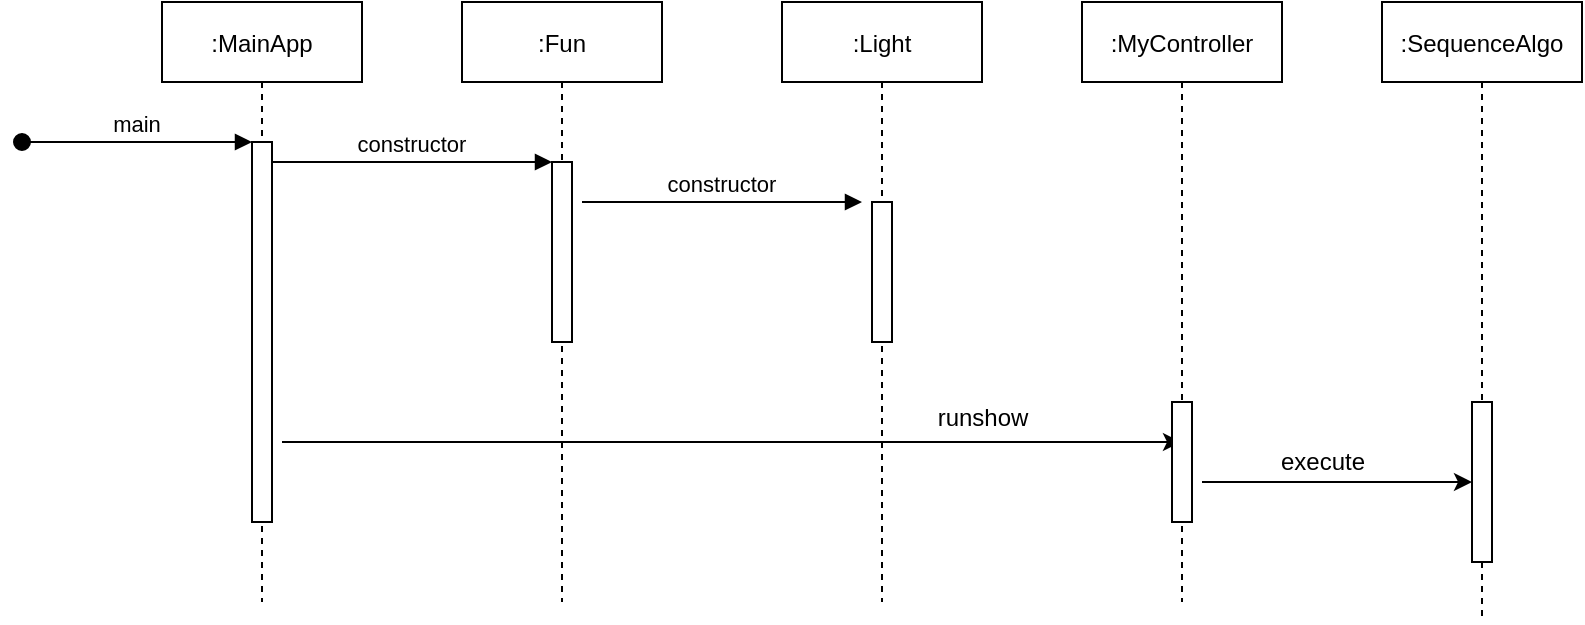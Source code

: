 <mxfile version="13.7.9" type="github">
  <diagram id="kgpKYQtTHZ0yAKxKKP6v" name="Page-1">
    <mxGraphModel dx="1038" dy="532" grid="1" gridSize="10" guides="1" tooltips="1" connect="1" arrows="1" fold="1" page="1" pageScale="1" pageWidth="850" pageHeight="1100" math="0" shadow="0">
      <root>
        <mxCell id="0" />
        <mxCell id="1" parent="0" />
        <mxCell id="3nuBFxr9cyL0pnOWT2aG-1" value=":MainApp" style="shape=umlLifeline;perimeter=lifelinePerimeter;container=1;collapsible=0;recursiveResize=0;rounded=0;shadow=0;strokeWidth=1;" parent="1" vertex="1">
          <mxGeometry x="90" y="80" width="100" height="300" as="geometry" />
        </mxCell>
        <mxCell id="3nuBFxr9cyL0pnOWT2aG-2" value="" style="points=[];perimeter=orthogonalPerimeter;rounded=0;shadow=0;strokeWidth=1;" parent="3nuBFxr9cyL0pnOWT2aG-1" vertex="1">
          <mxGeometry x="45" y="70" width="10" height="190" as="geometry" />
        </mxCell>
        <mxCell id="3nuBFxr9cyL0pnOWT2aG-3" value="main" style="verticalAlign=bottom;startArrow=oval;endArrow=block;startSize=8;shadow=0;strokeWidth=1;" parent="3nuBFxr9cyL0pnOWT2aG-1" target="3nuBFxr9cyL0pnOWT2aG-2" edge="1">
          <mxGeometry relative="1" as="geometry">
            <mxPoint x="-70" y="70" as="sourcePoint" />
          </mxGeometry>
        </mxCell>
        <mxCell id="8yVSdp4w6egpDkW_2Bqp-11" value="" style="endArrow=classic;html=1;" edge="1" parent="3nuBFxr9cyL0pnOWT2aG-1" target="8yVSdp4w6egpDkW_2Bqp-7">
          <mxGeometry width="50" height="50" relative="1" as="geometry">
            <mxPoint x="60" y="220" as="sourcePoint" />
            <mxPoint x="100" y="170" as="targetPoint" />
          </mxGeometry>
        </mxCell>
        <mxCell id="3nuBFxr9cyL0pnOWT2aG-5" value=":Fun" style="shape=umlLifeline;perimeter=lifelinePerimeter;container=1;collapsible=0;recursiveResize=0;rounded=0;shadow=0;strokeWidth=1;" parent="1" vertex="1">
          <mxGeometry x="240" y="80" width="100" height="300" as="geometry" />
        </mxCell>
        <mxCell id="3nuBFxr9cyL0pnOWT2aG-6" value="" style="points=[];perimeter=orthogonalPerimeter;rounded=0;shadow=0;strokeWidth=1;" parent="3nuBFxr9cyL0pnOWT2aG-5" vertex="1">
          <mxGeometry x="45" y="80" width="10" height="90" as="geometry" />
        </mxCell>
        <mxCell id="3nuBFxr9cyL0pnOWT2aG-8" value="constructor" style="verticalAlign=bottom;endArrow=block;entryX=0;entryY=0;shadow=0;strokeWidth=1;" parent="1" source="3nuBFxr9cyL0pnOWT2aG-2" target="3nuBFxr9cyL0pnOWT2aG-6" edge="1">
          <mxGeometry relative="1" as="geometry">
            <mxPoint x="275" y="160" as="sourcePoint" />
          </mxGeometry>
        </mxCell>
        <mxCell id="8yVSdp4w6egpDkW_2Bqp-2" value=":Light" style="shape=umlLifeline;perimeter=lifelinePerimeter;container=1;collapsible=0;recursiveResize=0;rounded=0;shadow=0;strokeWidth=1;" vertex="1" parent="1">
          <mxGeometry x="400" y="80" width="100" height="300" as="geometry" />
        </mxCell>
        <mxCell id="8yVSdp4w6egpDkW_2Bqp-3" value="" style="points=[];perimeter=orthogonalPerimeter;rounded=0;shadow=0;strokeWidth=1;" vertex="1" parent="8yVSdp4w6egpDkW_2Bqp-2">
          <mxGeometry x="45" y="100" width="10" height="70" as="geometry" />
        </mxCell>
        <mxCell id="8yVSdp4w6egpDkW_2Bqp-6" value="constructor" style="verticalAlign=bottom;endArrow=block;shadow=0;strokeWidth=1;" edge="1" parent="1">
          <mxGeometry relative="1" as="geometry">
            <mxPoint x="300" y="180.0" as="sourcePoint" />
            <mxPoint x="440" y="180" as="targetPoint" />
          </mxGeometry>
        </mxCell>
        <mxCell id="8yVSdp4w6egpDkW_2Bqp-7" value=":MyController" style="shape=umlLifeline;perimeter=lifelinePerimeter;container=1;collapsible=0;recursiveResize=0;rounded=0;shadow=0;strokeWidth=1;" vertex="1" parent="1">
          <mxGeometry x="550" y="80" width="100" height="300" as="geometry" />
        </mxCell>
        <mxCell id="8yVSdp4w6egpDkW_2Bqp-8" value="" style="points=[];perimeter=orthogonalPerimeter;rounded=0;shadow=0;strokeWidth=1;" vertex="1" parent="8yVSdp4w6egpDkW_2Bqp-7">
          <mxGeometry x="45" y="200" width="10" height="60" as="geometry" />
        </mxCell>
        <mxCell id="8yVSdp4w6egpDkW_2Bqp-18" value="" style="endArrow=classic;html=1;" edge="1" parent="8yVSdp4w6egpDkW_2Bqp-7">
          <mxGeometry width="50" height="50" relative="1" as="geometry">
            <mxPoint x="60" y="240" as="sourcePoint" />
            <mxPoint x="195" y="240" as="targetPoint" />
          </mxGeometry>
        </mxCell>
        <mxCell id="8yVSdp4w6egpDkW_2Bqp-12" value="runshow" style="text;html=1;align=center;verticalAlign=middle;resizable=0;points=[];autosize=1;" vertex="1" parent="1">
          <mxGeometry x="470" y="278" width="60" height="20" as="geometry" />
        </mxCell>
        <mxCell id="8yVSdp4w6egpDkW_2Bqp-14" value=":SequenceAlgo" style="shape=umlLifeline;perimeter=lifelinePerimeter;container=1;collapsible=0;recursiveResize=0;rounded=0;shadow=0;strokeWidth=1;" vertex="1" parent="1">
          <mxGeometry x="700" y="80" width="100" height="310" as="geometry" />
        </mxCell>
        <mxCell id="8yVSdp4w6egpDkW_2Bqp-15" value="" style="points=[];perimeter=orthogonalPerimeter;rounded=0;shadow=0;strokeWidth=1;" vertex="1" parent="8yVSdp4w6egpDkW_2Bqp-14">
          <mxGeometry x="45" y="200" width="10" height="80" as="geometry" />
        </mxCell>
        <mxCell id="8yVSdp4w6egpDkW_2Bqp-20" value="execute" style="text;html=1;align=center;verticalAlign=middle;resizable=0;points=[];autosize=1;" vertex="1" parent="1">
          <mxGeometry x="640" y="300" width="60" height="20" as="geometry" />
        </mxCell>
      </root>
    </mxGraphModel>
  </diagram>
</mxfile>
